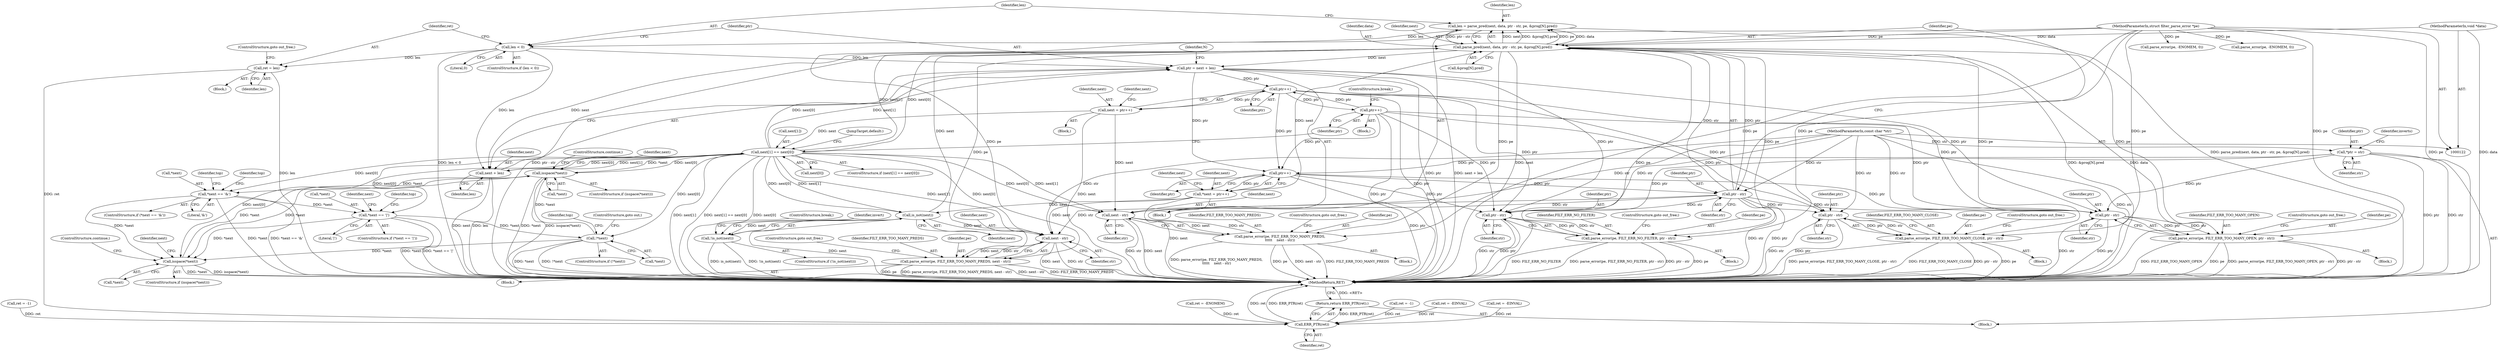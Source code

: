 digraph "0_linux_81f9c4e4177d31ced6f52a89bb70e93bfb77ca03_1@integer" {
"1000293" [label="(Call,len = parse_pred(next, data, ptr - str, pe, &prog[N].pred))"];
"1000295" [label="(Call,parse_pred(next, data, ptr - str, pe, &prog[N].pred))"];
"1000259" [label="(Call,is_not(next))"];
"1000226" [label="(Call,*next = ptr++)"];
"1000228" [label="(Call,ptr++)"];
"1000333" [label="(Call,ptr++)"];
"1000317" [label="(Call,ptr = next + len)"];
"1000350" [label="(Call,next[1] == next[0])"];
"1000331" [label="(Call,next = ptr++)"];
"1000336" [label="(Call,isspace(*next))"];
"1000431" [label="(Call,!*next)"];
"1000420" [label="(Call,*next == '|')"];
"1000392" [label="(Call,*next == '&')"];
"1000231" [label="(Call,isspace(*next))"];
"1000309" [label="(Call,len < 0)"];
"1000293" [label="(Call,len = parse_pred(next, data, ptr - str, pe, &prog[N].pred))"];
"1000358" [label="(Call,ptr++)"];
"1000133" [label="(Call,*ptr = str)"];
"1000123" [label="(MethodParameterIn,const char *str)"];
"1000127" [label="(MethodParameterIn,void *data)"];
"1000298" [label="(Call,ptr - str)"];
"1000128" [label="(MethodParameterIn,struct filter_parse_error *pe)"];
"1000313" [label="(Call,ret = len)"];
"1000624" [label="(Call,ERR_PTR(ret))"];
"1000623" [label="(Return,return ERR_PTR(ret);)"];
"1000258" [label="(Call,!is_not(next))"];
"1000275" [label="(Call,next - str)"];
"1000272" [label="(Call,parse_error(pe, FILT_ERR_TOO_MANY_PREDS, next - str))"];
"1000319" [label="(Call,next + len)"];
"1000362" [label="(Call,parse_error(pe, FILT_ERR_TOO_MANY_PREDS,\n\t\t\t\t\t    next - str))"];
"1000444" [label="(Call,parse_error(pe, FILT_ERR_TOO_MANY_CLOSE, ptr - str))"];
"1000459" [label="(Call,parse_error(pe, FILT_ERR_TOO_MANY_OPEN, ptr - str))"];
"1000474" [label="(Call,parse_error(pe, FILT_ERR_NO_FILTER, ptr - str))"];
"1000365" [label="(Call,next - str)"];
"1000447" [label="(Call,ptr - str)"];
"1000462" [label="(Call,ptr - str)"];
"1000477" [label="(Call,ptr - str)"];
"1000624" [label="(Call,ERR_PTR(ret))"];
"1000334" [label="(Identifier,ptr)"];
"1000465" [label="(ControlStructure,goto out_free;)"];
"1000354" [label="(Call,next[0])"];
"1000296" [label="(Identifier,next)"];
"1000228" [label="(Call,ptr++)"];
"1000272" [label="(Call,parse_error(pe, FILT_ERR_TOO_MANY_PREDS, next - str))"];
"1000449" [label="(Identifier,str)"];
"1000363" [label="(Identifier,pe)"];
"1000314" [label="(Identifier,ret)"];
"1000330" [label="(Block,)"];
"1000123" [label="(MethodParameterIn,const char *str)"];
"1000462" [label="(Call,ptr - str)"];
"1000300" [label="(Identifier,str)"];
"1000447" [label="(Call,ptr - str)"];
"1000258" [label="(Call,!is_not(next))"];
"1000478" [label="(Identifier,ptr)"];
"1000317" [label="(Call,ptr = next + len)"];
"1000257" [label="(ControlStructure,if (!is_not(next)))"];
"1000351" [label="(Call,next[1])"];
"1000331" [label="(Call,next = ptr++)"];
"1000439" [label="(Block,)"];
"1000458" [label="(Block,)"];
"1000297" [label="(Identifier,data)"];
"1000342" [label="(Identifier,next)"];
"1000276" [label="(Identifier,next)"];
"1000364" [label="(Identifier,FILT_ERR_TOO_MANY_PREDS)"];
"1000427" [label="(Identifier,top)"];
"1000368" [label="(ControlStructure,goto out_free;)"];
"1000318" [label="(Identifier,ptr)"];
"1000393" [label="(Call,*next)"];
"1000392" [label="(Call,*next == '&')"];
"1000277" [label="(Identifier,str)"];
"1000335" [label="(ControlStructure,if (isspace(*next)))"];
"1000302" [label="(Call,&prog[N].pred)"];
"1000477" [label="(Call,ptr - str)"];
"1000350" [label="(Call,next[1] == next[0])"];
"1000226" [label="(Call,*next = ptr++)"];
"1000391" [label="(ControlStructure,if (*next == '&'))"];
"1000259" [label="(Call,is_not(next))"];
"1000320" [label="(Identifier,next)"];
"1000445" [label="(Identifier,pe)"];
"1000405" [label="(Identifier,top)"];
"1000261" [label="(ControlStructure,break;)"];
"1000312" [label="(Block,)"];
"1000129" [label="(Block,)"];
"1000135" [label="(Identifier,str)"];
"1000233" [label="(Identifier,next)"];
"1000147" [label="(Call,ret = -ENOMEM)"];
"1000232" [label="(Call,*next)"];
"1000469" [label="(Block,)"];
"1000275" [label="(Call,next - str)"];
"1000260" [label="(Identifier,next)"];
"1000229" [label="(Identifier,ptr)"];
"1000475" [label="(Identifier,pe)"];
"1000274" [label="(Identifier,FILT_ERR_TOO_MANY_PREDS)"];
"1000134" [label="(Identifier,ptr)"];
"1000366" [label="(Identifier,next)"];
"1000298" [label="(Call,ptr - str)"];
"1000431" [label="(Call,!*next)"];
"1000470" [label="(Call,ret = -EINVAL)"];
"1000128" [label="(MethodParameterIn,struct filter_parse_error *pe)"];
"1000450" [label="(ControlStructure,goto out_free;)"];
"1000324" [label="(Call,ret = -1)"];
"1000263" [label="(Identifier,invert)"];
"1000463" [label="(Identifier,ptr)"];
"1000295" [label="(Call,parse_pred(next, data, ptr - str, pe, &prog[N].pred))"];
"1000430" [label="(ControlStructure,if (!*next))"];
"1000234" [label="(ControlStructure,continue;)"];
"1000474" [label="(Call,parse_error(pe, FILT_ERR_NO_FILTER, ptr - str))"];
"1000460" [label="(Identifier,pe)"];
"1000293" [label="(Call,len = parse_pred(next, data, ptr - str, pe, &prog[N].pred))"];
"1000459" [label="(Call,parse_error(pe, FILT_ERR_TOO_MANY_OPEN, ptr - str))"];
"1000432" [label="(Call,*next)"];
"1000365" [label="(Call,next - str)"];
"1000337" [label="(Call,*next)"];
"1000336" [label="(Call,isspace(*next))"];
"1000138" [label="(Identifier,inverts)"];
"1000237" [label="(Identifier,next)"];
"1000323" [label="(Identifier,N)"];
"1000315" [label="(Identifier,len)"];
"1000395" [label="(Literal,'&')"];
"1000308" [label="(ControlStructure,if (len < 0))"];
"1000464" [label="(Identifier,str)"];
"1000421" [label="(Call,*next)"];
"1000311" [label="(Literal,0)"];
"1000349" [label="(ControlStructure,if (next[1] == next[0]))"];
"1000357" [label="(Block,)"];
"1000310" [label="(Identifier,len)"];
"1000309" [label="(Call,len < 0)"];
"1000626" [label="(MethodReturn,RET)"];
"1000339" [label="(ControlStructure,continue;)"];
"1000367" [label="(Identifier,str)"];
"1000187" [label="(Call,parse_error(pe, -ENOMEM, 0))"];
"1000479" [label="(Identifier,str)"];
"1000433" [label="(Identifier,next)"];
"1000333" [label="(Call,ptr++)"];
"1000231" [label="(Call,isspace(*next))"];
"1000437" [label="(Identifier,top)"];
"1000360" [label="(ControlStructure,break;)"];
"1000127" [label="(MethodParameterIn,void *data)"];
"1000623" [label="(Return,return ERR_PTR(ret);)"];
"1000338" [label="(Identifier,next)"];
"1000476" [label="(Identifier,FILT_ERR_NO_FILTER)"];
"1000299" [label="(Identifier,ptr)"];
"1000361" [label="(JumpTarget,default:)"];
"1000399" [label="(Identifier,top)"];
"1000446" [label="(Identifier,FILT_ERR_TOO_MANY_CLOSE)"];
"1000480" [label="(ControlStructure,goto out_free;)"];
"1000609" [label="(Call,ret = -EINVAL)"];
"1000321" [label="(Identifier,len)"];
"1000294" [label="(Identifier,len)"];
"1000316" [label="(ControlStructure,goto out_free;)"];
"1000273" [label="(Identifier,pe)"];
"1000227" [label="(Identifier,next)"];
"1000319" [label="(Call,next + len)"];
"1000359" [label="(Identifier,ptr)"];
"1000332" [label="(Identifier,next)"];
"1000301" [label="(Identifier,pe)"];
"1000440" [label="(Call,ret = -1)"];
"1000133" [label="(Call,*ptr = str)"];
"1000230" [label="(ControlStructure,if (isspace(*next)))"];
"1000313" [label="(Call,ret = len)"];
"1000271" [label="(Block,)"];
"1000448" [label="(Identifier,ptr)"];
"1000423" [label="(Literal,'|')"];
"1000461" [label="(Identifier,FILT_ERR_TOO_MANY_OPEN)"];
"1000420" [label="(Call,*next == '|')"];
"1000419" [label="(ControlStructure,if (*next == '|'))"];
"1000224" [label="(Block,)"];
"1000444" [label="(Call,parse_error(pe, FILT_ERR_TOO_MANY_CLOSE, ptr - str))"];
"1000278" [label="(ControlStructure,goto out_free;)"];
"1000343" [label="(Block,)"];
"1000434" [label="(ControlStructure,goto out;)"];
"1000625" [label="(Identifier,ret)"];
"1000205" [label="(Call,parse_error(pe, -ENOMEM, 0))"];
"1000362" [label="(Call,parse_error(pe, FILT_ERR_TOO_MANY_PREDS,\n\t\t\t\t\t    next - str))"];
"1000358" [label="(Call,ptr++)"];
"1000293" -> "1000224"  [label="AST: "];
"1000293" -> "1000295"  [label="CFG: "];
"1000294" -> "1000293"  [label="AST: "];
"1000295" -> "1000293"  [label="AST: "];
"1000310" -> "1000293"  [label="CFG: "];
"1000293" -> "1000626"  [label="DDG: parse_pred(next, data, ptr - str, pe, &prog[N].pred)"];
"1000295" -> "1000293"  [label="DDG: next"];
"1000295" -> "1000293"  [label="DDG: &prog[N].pred"];
"1000295" -> "1000293"  [label="DDG: pe"];
"1000295" -> "1000293"  [label="DDG: data"];
"1000295" -> "1000293"  [label="DDG: ptr - str"];
"1000293" -> "1000309"  [label="DDG: len"];
"1000295" -> "1000302"  [label="CFG: "];
"1000296" -> "1000295"  [label="AST: "];
"1000297" -> "1000295"  [label="AST: "];
"1000298" -> "1000295"  [label="AST: "];
"1000301" -> "1000295"  [label="AST: "];
"1000302" -> "1000295"  [label="AST: "];
"1000295" -> "1000626"  [label="DDG: ptr - str"];
"1000295" -> "1000626"  [label="DDG: next"];
"1000295" -> "1000626"  [label="DDG: pe"];
"1000295" -> "1000626"  [label="DDG: &prog[N].pred"];
"1000295" -> "1000626"  [label="DDG: data"];
"1000295" -> "1000272"  [label="DDG: pe"];
"1000259" -> "1000295"  [label="DDG: next"];
"1000226" -> "1000295"  [label="DDG: next"];
"1000350" -> "1000295"  [label="DDG: next[1]"];
"1000350" -> "1000295"  [label="DDG: next[0]"];
"1000127" -> "1000295"  [label="DDG: data"];
"1000298" -> "1000295"  [label="DDG: ptr"];
"1000298" -> "1000295"  [label="DDG: str"];
"1000128" -> "1000295"  [label="DDG: pe"];
"1000295" -> "1000317"  [label="DDG: next"];
"1000295" -> "1000319"  [label="DDG: next"];
"1000295" -> "1000362"  [label="DDG: pe"];
"1000295" -> "1000444"  [label="DDG: pe"];
"1000295" -> "1000459"  [label="DDG: pe"];
"1000295" -> "1000474"  [label="DDG: pe"];
"1000259" -> "1000258"  [label="AST: "];
"1000259" -> "1000260"  [label="CFG: "];
"1000260" -> "1000259"  [label="AST: "];
"1000258" -> "1000259"  [label="CFG: "];
"1000259" -> "1000626"  [label="DDG: next"];
"1000259" -> "1000258"  [label="DDG: next"];
"1000226" -> "1000259"  [label="DDG: next"];
"1000350" -> "1000259"  [label="DDG: next[1]"];
"1000350" -> "1000259"  [label="DDG: next[0]"];
"1000259" -> "1000275"  [label="DDG: next"];
"1000226" -> "1000224"  [label="AST: "];
"1000226" -> "1000228"  [label="CFG: "];
"1000227" -> "1000226"  [label="AST: "];
"1000228" -> "1000226"  [label="AST: "];
"1000233" -> "1000226"  [label="CFG: "];
"1000226" -> "1000626"  [label="DDG: next"];
"1000228" -> "1000226"  [label="DDG: ptr"];
"1000226" -> "1000275"  [label="DDG: next"];
"1000228" -> "1000229"  [label="CFG: "];
"1000229" -> "1000228"  [label="AST: "];
"1000228" -> "1000626"  [label="DDG: ptr"];
"1000333" -> "1000228"  [label="DDG: ptr"];
"1000317" -> "1000228"  [label="DDG: ptr"];
"1000358" -> "1000228"  [label="DDG: ptr"];
"1000133" -> "1000228"  [label="DDG: ptr"];
"1000228" -> "1000298"  [label="DDG: ptr"];
"1000228" -> "1000462"  [label="DDG: ptr"];
"1000228" -> "1000477"  [label="DDG: ptr"];
"1000333" -> "1000331"  [label="AST: "];
"1000333" -> "1000334"  [label="CFG: "];
"1000334" -> "1000333"  [label="AST: "];
"1000331" -> "1000333"  [label="CFG: "];
"1000333" -> "1000626"  [label="DDG: ptr"];
"1000333" -> "1000331"  [label="DDG: ptr"];
"1000317" -> "1000333"  [label="DDG: ptr"];
"1000358" -> "1000333"  [label="DDG: ptr"];
"1000333" -> "1000358"  [label="DDG: ptr"];
"1000333" -> "1000447"  [label="DDG: ptr"];
"1000333" -> "1000462"  [label="DDG: ptr"];
"1000333" -> "1000477"  [label="DDG: ptr"];
"1000317" -> "1000224"  [label="AST: "];
"1000317" -> "1000319"  [label="CFG: "];
"1000318" -> "1000317"  [label="AST: "];
"1000319" -> "1000317"  [label="AST: "];
"1000323" -> "1000317"  [label="CFG: "];
"1000317" -> "1000626"  [label="DDG: ptr"];
"1000317" -> "1000626"  [label="DDG: next + len"];
"1000350" -> "1000317"  [label="DDG: next[1]"];
"1000350" -> "1000317"  [label="DDG: next[0]"];
"1000309" -> "1000317"  [label="DDG: len"];
"1000317" -> "1000462"  [label="DDG: ptr"];
"1000317" -> "1000477"  [label="DDG: ptr"];
"1000350" -> "1000349"  [label="AST: "];
"1000350" -> "1000354"  [label="CFG: "];
"1000351" -> "1000350"  [label="AST: "];
"1000354" -> "1000350"  [label="AST: "];
"1000359" -> "1000350"  [label="CFG: "];
"1000361" -> "1000350"  [label="CFG: "];
"1000350" -> "1000626"  [label="DDG: next[1]"];
"1000350" -> "1000626"  [label="DDG: next[1] == next[0]"];
"1000350" -> "1000626"  [label="DDG: next[0]"];
"1000350" -> "1000231"  [label="DDG: next[0]"];
"1000350" -> "1000275"  [label="DDG: next[1]"];
"1000350" -> "1000275"  [label="DDG: next[0]"];
"1000350" -> "1000319"  [label="DDG: next[1]"];
"1000350" -> "1000319"  [label="DDG: next[0]"];
"1000350" -> "1000336"  [label="DDG: next[0]"];
"1000331" -> "1000350"  [label="DDG: next"];
"1000336" -> "1000350"  [label="DDG: *next"];
"1000350" -> "1000365"  [label="DDG: next[1]"];
"1000350" -> "1000365"  [label="DDG: next[0]"];
"1000350" -> "1000392"  [label="DDG: next[0]"];
"1000350" -> "1000420"  [label="DDG: next[0]"];
"1000350" -> "1000431"  [label="DDG: next[0]"];
"1000331" -> "1000330"  [label="AST: "];
"1000332" -> "1000331"  [label="AST: "];
"1000338" -> "1000331"  [label="CFG: "];
"1000331" -> "1000626"  [label="DDG: next"];
"1000331" -> "1000365"  [label="DDG: next"];
"1000336" -> "1000335"  [label="AST: "];
"1000336" -> "1000337"  [label="CFG: "];
"1000337" -> "1000336"  [label="AST: "];
"1000339" -> "1000336"  [label="CFG: "];
"1000342" -> "1000336"  [label="CFG: "];
"1000336" -> "1000626"  [label="DDG: isspace(*next)"];
"1000336" -> "1000626"  [label="DDG: *next"];
"1000336" -> "1000231"  [label="DDG: *next"];
"1000431" -> "1000336"  [label="DDG: *next"];
"1000231" -> "1000336"  [label="DDG: *next"];
"1000336" -> "1000392"  [label="DDG: *next"];
"1000431" -> "1000430"  [label="AST: "];
"1000431" -> "1000432"  [label="CFG: "];
"1000432" -> "1000431"  [label="AST: "];
"1000434" -> "1000431"  [label="CFG: "];
"1000437" -> "1000431"  [label="CFG: "];
"1000431" -> "1000626"  [label="DDG: *next"];
"1000431" -> "1000626"  [label="DDG: !*next"];
"1000431" -> "1000231"  [label="DDG: *next"];
"1000420" -> "1000431"  [label="DDG: *next"];
"1000420" -> "1000419"  [label="AST: "];
"1000420" -> "1000423"  [label="CFG: "];
"1000421" -> "1000420"  [label="AST: "];
"1000423" -> "1000420"  [label="AST: "];
"1000427" -> "1000420"  [label="CFG: "];
"1000433" -> "1000420"  [label="CFG: "];
"1000420" -> "1000626"  [label="DDG: *next == '|'"];
"1000420" -> "1000626"  [label="DDG: *next"];
"1000420" -> "1000231"  [label="DDG: *next"];
"1000392" -> "1000420"  [label="DDG: *next"];
"1000392" -> "1000391"  [label="AST: "];
"1000392" -> "1000395"  [label="CFG: "];
"1000393" -> "1000392"  [label="AST: "];
"1000395" -> "1000392"  [label="AST: "];
"1000399" -> "1000392"  [label="CFG: "];
"1000405" -> "1000392"  [label="CFG: "];
"1000392" -> "1000626"  [label="DDG: *next == '&'"];
"1000392" -> "1000626"  [label="DDG: *next"];
"1000392" -> "1000231"  [label="DDG: *next"];
"1000231" -> "1000230"  [label="AST: "];
"1000231" -> "1000232"  [label="CFG: "];
"1000232" -> "1000231"  [label="AST: "];
"1000234" -> "1000231"  [label="CFG: "];
"1000237" -> "1000231"  [label="CFG: "];
"1000231" -> "1000626"  [label="DDG: isspace(*next)"];
"1000231" -> "1000626"  [label="DDG: *next"];
"1000309" -> "1000308"  [label="AST: "];
"1000309" -> "1000311"  [label="CFG: "];
"1000310" -> "1000309"  [label="AST: "];
"1000311" -> "1000309"  [label="AST: "];
"1000314" -> "1000309"  [label="CFG: "];
"1000318" -> "1000309"  [label="CFG: "];
"1000309" -> "1000626"  [label="DDG: len < 0"];
"1000309" -> "1000313"  [label="DDG: len"];
"1000309" -> "1000319"  [label="DDG: len"];
"1000358" -> "1000357"  [label="AST: "];
"1000358" -> "1000359"  [label="CFG: "];
"1000359" -> "1000358"  [label="AST: "];
"1000360" -> "1000358"  [label="CFG: "];
"1000358" -> "1000626"  [label="DDG: ptr"];
"1000358" -> "1000447"  [label="DDG: ptr"];
"1000358" -> "1000462"  [label="DDG: ptr"];
"1000358" -> "1000477"  [label="DDG: ptr"];
"1000133" -> "1000129"  [label="AST: "];
"1000133" -> "1000135"  [label="CFG: "];
"1000134" -> "1000133"  [label="AST: "];
"1000135" -> "1000133"  [label="AST: "];
"1000138" -> "1000133"  [label="CFG: "];
"1000133" -> "1000626"  [label="DDG: ptr"];
"1000133" -> "1000626"  [label="DDG: str"];
"1000123" -> "1000133"  [label="DDG: str"];
"1000133" -> "1000462"  [label="DDG: ptr"];
"1000133" -> "1000477"  [label="DDG: ptr"];
"1000123" -> "1000122"  [label="AST: "];
"1000123" -> "1000626"  [label="DDG: str"];
"1000123" -> "1000275"  [label="DDG: str"];
"1000123" -> "1000298"  [label="DDG: str"];
"1000123" -> "1000365"  [label="DDG: str"];
"1000123" -> "1000447"  [label="DDG: str"];
"1000123" -> "1000462"  [label="DDG: str"];
"1000123" -> "1000477"  [label="DDG: str"];
"1000127" -> "1000122"  [label="AST: "];
"1000127" -> "1000626"  [label="DDG: data"];
"1000298" -> "1000300"  [label="CFG: "];
"1000299" -> "1000298"  [label="AST: "];
"1000300" -> "1000298"  [label="AST: "];
"1000301" -> "1000298"  [label="CFG: "];
"1000298" -> "1000626"  [label="DDG: ptr"];
"1000298" -> "1000626"  [label="DDG: str"];
"1000298" -> "1000275"  [label="DDG: str"];
"1000298" -> "1000365"  [label="DDG: str"];
"1000298" -> "1000447"  [label="DDG: str"];
"1000298" -> "1000462"  [label="DDG: str"];
"1000298" -> "1000477"  [label="DDG: str"];
"1000128" -> "1000122"  [label="AST: "];
"1000128" -> "1000626"  [label="DDG: pe"];
"1000128" -> "1000187"  [label="DDG: pe"];
"1000128" -> "1000205"  [label="DDG: pe"];
"1000128" -> "1000272"  [label="DDG: pe"];
"1000128" -> "1000362"  [label="DDG: pe"];
"1000128" -> "1000444"  [label="DDG: pe"];
"1000128" -> "1000459"  [label="DDG: pe"];
"1000128" -> "1000474"  [label="DDG: pe"];
"1000313" -> "1000312"  [label="AST: "];
"1000313" -> "1000315"  [label="CFG: "];
"1000314" -> "1000313"  [label="AST: "];
"1000315" -> "1000313"  [label="AST: "];
"1000316" -> "1000313"  [label="CFG: "];
"1000313" -> "1000626"  [label="DDG: len"];
"1000313" -> "1000624"  [label="DDG: ret"];
"1000624" -> "1000623"  [label="AST: "];
"1000624" -> "1000625"  [label="CFG: "];
"1000625" -> "1000624"  [label="AST: "];
"1000623" -> "1000624"  [label="CFG: "];
"1000624" -> "1000626"  [label="DDG: ERR_PTR(ret)"];
"1000624" -> "1000626"  [label="DDG: ret"];
"1000624" -> "1000623"  [label="DDG: ERR_PTR(ret)"];
"1000609" -> "1000624"  [label="DDG: ret"];
"1000147" -> "1000624"  [label="DDG: ret"];
"1000324" -> "1000624"  [label="DDG: ret"];
"1000440" -> "1000624"  [label="DDG: ret"];
"1000470" -> "1000624"  [label="DDG: ret"];
"1000623" -> "1000129"  [label="AST: "];
"1000626" -> "1000623"  [label="CFG: "];
"1000623" -> "1000626"  [label="DDG: <RET>"];
"1000258" -> "1000257"  [label="AST: "];
"1000261" -> "1000258"  [label="CFG: "];
"1000263" -> "1000258"  [label="CFG: "];
"1000258" -> "1000626"  [label="DDG: is_not(next)"];
"1000258" -> "1000626"  [label="DDG: !is_not(next)"];
"1000275" -> "1000272"  [label="AST: "];
"1000275" -> "1000277"  [label="CFG: "];
"1000276" -> "1000275"  [label="AST: "];
"1000277" -> "1000275"  [label="AST: "];
"1000272" -> "1000275"  [label="CFG: "];
"1000275" -> "1000626"  [label="DDG: next"];
"1000275" -> "1000626"  [label="DDG: str"];
"1000275" -> "1000272"  [label="DDG: next"];
"1000275" -> "1000272"  [label="DDG: str"];
"1000272" -> "1000271"  [label="AST: "];
"1000273" -> "1000272"  [label="AST: "];
"1000274" -> "1000272"  [label="AST: "];
"1000278" -> "1000272"  [label="CFG: "];
"1000272" -> "1000626"  [label="DDG: next - str"];
"1000272" -> "1000626"  [label="DDG: FILT_ERR_TOO_MANY_PREDS"];
"1000272" -> "1000626"  [label="DDG: pe"];
"1000272" -> "1000626"  [label="DDG: parse_error(pe, FILT_ERR_TOO_MANY_PREDS, next - str)"];
"1000319" -> "1000321"  [label="CFG: "];
"1000320" -> "1000319"  [label="AST: "];
"1000321" -> "1000319"  [label="AST: "];
"1000319" -> "1000626"  [label="DDG: len"];
"1000319" -> "1000626"  [label="DDG: next"];
"1000362" -> "1000343"  [label="AST: "];
"1000362" -> "1000365"  [label="CFG: "];
"1000363" -> "1000362"  [label="AST: "];
"1000364" -> "1000362"  [label="AST: "];
"1000365" -> "1000362"  [label="AST: "];
"1000368" -> "1000362"  [label="CFG: "];
"1000362" -> "1000626"  [label="DDG: next - str"];
"1000362" -> "1000626"  [label="DDG: FILT_ERR_TOO_MANY_PREDS"];
"1000362" -> "1000626"  [label="DDG: parse_error(pe, FILT_ERR_TOO_MANY_PREDS,\n\t\t\t\t\t    next - str)"];
"1000362" -> "1000626"  [label="DDG: pe"];
"1000365" -> "1000362"  [label="DDG: next"];
"1000365" -> "1000362"  [label="DDG: str"];
"1000444" -> "1000439"  [label="AST: "];
"1000444" -> "1000447"  [label="CFG: "];
"1000445" -> "1000444"  [label="AST: "];
"1000446" -> "1000444"  [label="AST: "];
"1000447" -> "1000444"  [label="AST: "];
"1000450" -> "1000444"  [label="CFG: "];
"1000444" -> "1000626"  [label="DDG: FILT_ERR_TOO_MANY_CLOSE"];
"1000444" -> "1000626"  [label="DDG: ptr - str"];
"1000444" -> "1000626"  [label="DDG: pe"];
"1000444" -> "1000626"  [label="DDG: parse_error(pe, FILT_ERR_TOO_MANY_CLOSE, ptr - str)"];
"1000447" -> "1000444"  [label="DDG: ptr"];
"1000447" -> "1000444"  [label="DDG: str"];
"1000459" -> "1000458"  [label="AST: "];
"1000459" -> "1000462"  [label="CFG: "];
"1000460" -> "1000459"  [label="AST: "];
"1000461" -> "1000459"  [label="AST: "];
"1000462" -> "1000459"  [label="AST: "];
"1000465" -> "1000459"  [label="CFG: "];
"1000459" -> "1000626"  [label="DDG: FILT_ERR_TOO_MANY_OPEN"];
"1000459" -> "1000626"  [label="DDG: pe"];
"1000459" -> "1000626"  [label="DDG: parse_error(pe, FILT_ERR_TOO_MANY_OPEN, ptr - str)"];
"1000459" -> "1000626"  [label="DDG: ptr - str"];
"1000462" -> "1000459"  [label="DDG: ptr"];
"1000462" -> "1000459"  [label="DDG: str"];
"1000474" -> "1000469"  [label="AST: "];
"1000474" -> "1000477"  [label="CFG: "];
"1000475" -> "1000474"  [label="AST: "];
"1000476" -> "1000474"  [label="AST: "];
"1000477" -> "1000474"  [label="AST: "];
"1000480" -> "1000474"  [label="CFG: "];
"1000474" -> "1000626"  [label="DDG: FILT_ERR_NO_FILTER"];
"1000474" -> "1000626"  [label="DDG: parse_error(pe, FILT_ERR_NO_FILTER, ptr - str)"];
"1000474" -> "1000626"  [label="DDG: ptr - str"];
"1000474" -> "1000626"  [label="DDG: pe"];
"1000477" -> "1000474"  [label="DDG: ptr"];
"1000477" -> "1000474"  [label="DDG: str"];
"1000365" -> "1000367"  [label="CFG: "];
"1000366" -> "1000365"  [label="AST: "];
"1000367" -> "1000365"  [label="AST: "];
"1000365" -> "1000626"  [label="DDG: str"];
"1000365" -> "1000626"  [label="DDG: next"];
"1000447" -> "1000449"  [label="CFG: "];
"1000448" -> "1000447"  [label="AST: "];
"1000449" -> "1000447"  [label="AST: "];
"1000447" -> "1000626"  [label="DDG: str"];
"1000447" -> "1000626"  [label="DDG: ptr"];
"1000462" -> "1000464"  [label="CFG: "];
"1000463" -> "1000462"  [label="AST: "];
"1000464" -> "1000462"  [label="AST: "];
"1000462" -> "1000626"  [label="DDG: ptr"];
"1000462" -> "1000626"  [label="DDG: str"];
"1000477" -> "1000479"  [label="CFG: "];
"1000478" -> "1000477"  [label="AST: "];
"1000479" -> "1000477"  [label="AST: "];
"1000477" -> "1000626"  [label="DDG: str"];
"1000477" -> "1000626"  [label="DDG: ptr"];
}
